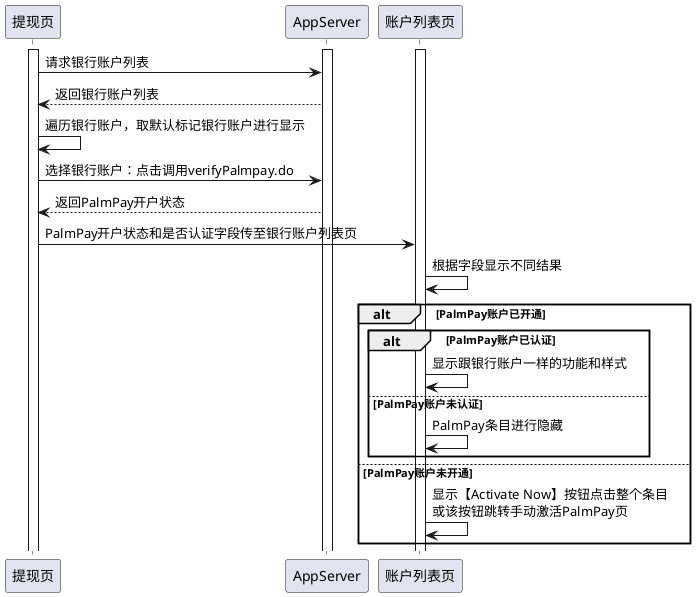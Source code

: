 @startuml
activate 提现页
activate AppServer
activate 账户列表页

提现页->AppServer:请求银行账户列表
AppServer-->提现页:返回银行账户列表
提现页->提现页:遍历银行账户，取默认标记银行账户进行显示

提现页->AppServer:选择银行账户：点击调用verifyPalmpay.do
AppServer-->提现页:返回PalmPay开户状态

提现页->账户列表页:PalmPay开户状态和是否认证字段传至银行账户列表页

账户列表页->账户列表页:根据字段显示不同结果

    alt PalmPay账户已开通
        alt PalmPay账户已认证
        账户列表页->账户列表页:显示跟银行账户一样的功能和样式
        else PalmPay账户未认证
         账户列表页->账户列表页:PalmPay条目进行隐藏
        end
    else PalmPay账户未开通
        账户列表页->账户列表页:显示【Activate Now】按钮点击整个条目\n或该按钮跳转手动激活PalmPay页
    end

@enduml